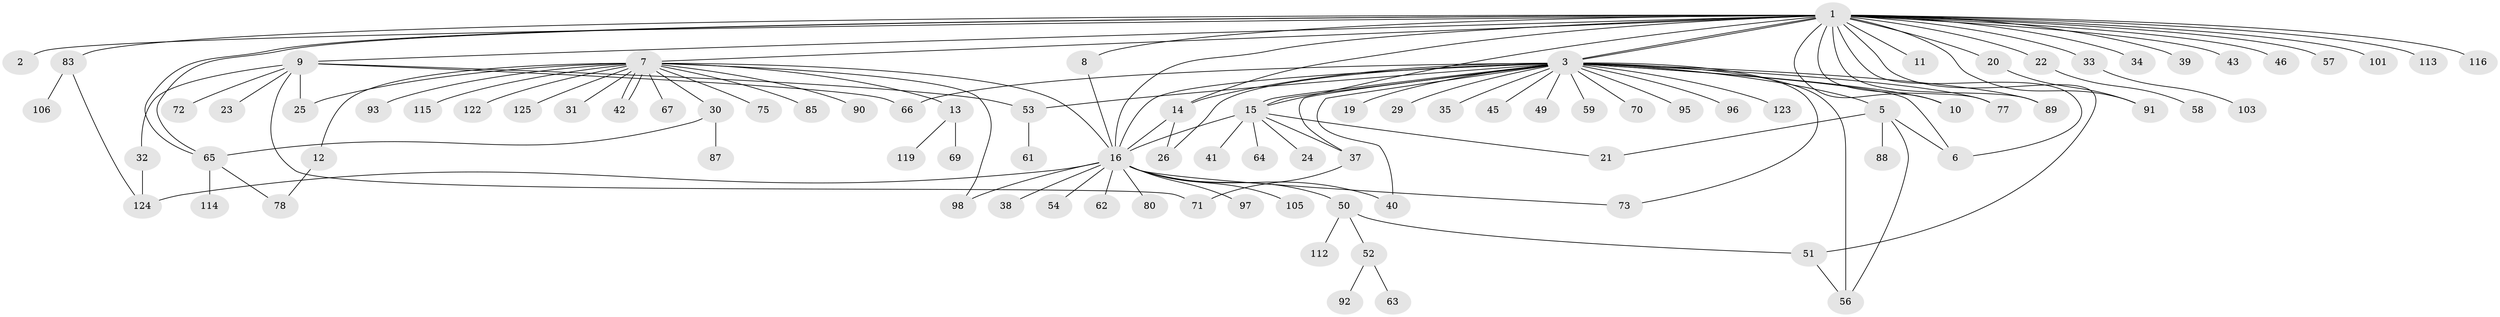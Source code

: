 // original degree distribution, {37: 0.008, 2: 0.296, 22: 0.008, 12: 0.008, 5: 0.024, 3: 0.112, 19: 0.008, 1: 0.464, 4: 0.04, 9: 0.008, 11: 0.008, 10: 0.008, 13: 0.008}
// Generated by graph-tools (version 1.1) at 2025/11/02/27/25 16:11:14]
// undirected, 92 vertices, 125 edges
graph export_dot {
graph [start="1"]
  node [color=gray90,style=filled];
  1 [super="+17"];
  2 [super="+28"];
  3 [super="+4"];
  5 [super="+117"];
  6;
  7 [super="+74"];
  8 [super="+81"];
  9 [super="+18"];
  10;
  11;
  12 [super="+48"];
  13;
  14 [super="+44"];
  15 [super="+79"];
  16 [super="+27"];
  19;
  20 [super="+55"];
  21;
  22 [super="+47"];
  23 [super="+36"];
  24;
  25 [super="+94"];
  26 [super="+76"];
  29;
  30 [super="+107"];
  31;
  32 [super="+109"];
  33 [super="+68"];
  34 [super="+102"];
  35;
  37;
  38;
  39;
  40;
  41;
  42;
  43 [super="+118"];
  45;
  46;
  49;
  50 [super="+104"];
  51 [super="+60"];
  52 [super="+100"];
  53 [super="+121"];
  54;
  56 [super="+84"];
  57;
  58;
  59 [super="+99"];
  61;
  62;
  63 [super="+108"];
  64;
  65 [super="+110"];
  66;
  67;
  69;
  70;
  71 [super="+82"];
  72;
  73;
  75;
  77;
  78 [super="+86"];
  80;
  83 [super="+120"];
  85;
  87;
  88;
  89;
  90;
  91;
  92;
  93 [super="+111"];
  95;
  96;
  97;
  98;
  101;
  103;
  105;
  106;
  112;
  113;
  114;
  115;
  116;
  119;
  122;
  123;
  124;
  125;
  1 -- 2;
  1 -- 3 [weight=2];
  1 -- 3;
  1 -- 6;
  1 -- 7;
  1 -- 8 [weight=2];
  1 -- 9 [weight=2];
  1 -- 10;
  1 -- 11;
  1 -- 14;
  1 -- 20;
  1 -- 22;
  1 -- 33 [weight=2];
  1 -- 34;
  1 -- 39;
  1 -- 43 [weight=2];
  1 -- 46;
  1 -- 51;
  1 -- 57;
  1 -- 65;
  1 -- 65;
  1 -- 77;
  1 -- 83;
  1 -- 89;
  1 -- 91;
  1 -- 101;
  1 -- 113;
  1 -- 116;
  1 -- 16;
  1 -- 15;
  3 -- 6;
  3 -- 10;
  3 -- 15 [weight=2];
  3 -- 15;
  3 -- 16 [weight=2];
  3 -- 19;
  3 -- 26;
  3 -- 35;
  3 -- 37;
  3 -- 49;
  3 -- 56;
  3 -- 59 [weight=2];
  3 -- 70;
  3 -- 77;
  3 -- 89;
  3 -- 95;
  3 -- 123;
  3 -- 96;
  3 -- 66;
  3 -- 5;
  3 -- 40;
  3 -- 73;
  3 -- 45;
  3 -- 53;
  3 -- 29;
  3 -- 14;
  5 -- 6;
  5 -- 21;
  5 -- 88;
  5 -- 56;
  7 -- 12;
  7 -- 13;
  7 -- 16;
  7 -- 30;
  7 -- 31;
  7 -- 42;
  7 -- 42;
  7 -- 67;
  7 -- 75;
  7 -- 85;
  7 -- 90;
  7 -- 93;
  7 -- 98;
  7 -- 115;
  7 -- 122;
  7 -- 125;
  7 -- 25;
  8 -- 16;
  9 -- 32;
  9 -- 66;
  9 -- 71;
  9 -- 72;
  9 -- 53;
  9 -- 23;
  9 -- 25;
  12 -- 78;
  13 -- 69;
  13 -- 119;
  14 -- 16;
  14 -- 26;
  15 -- 16 [weight=3];
  15 -- 24;
  15 -- 37;
  15 -- 41;
  15 -- 64;
  15 -- 21;
  16 -- 40 [weight=2];
  16 -- 80;
  16 -- 105;
  16 -- 124;
  16 -- 97;
  16 -- 98;
  16 -- 38;
  16 -- 73;
  16 -- 50;
  16 -- 54;
  16 -- 62;
  20 -- 91;
  22 -- 58;
  30 -- 87;
  30 -- 65;
  32 -- 124;
  33 -- 103;
  37 -- 71;
  50 -- 51;
  50 -- 52;
  50 -- 112;
  51 -- 56;
  52 -- 63;
  52 -- 92;
  53 -- 61;
  65 -- 78;
  65 -- 114;
  83 -- 106;
  83 -- 124;
}
